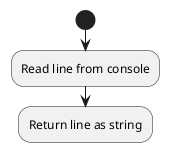 @startuml
'https://plantuml.com/activity-diagram-beta

start
    :Read line from console;
    :Return line as string;
@enduml
